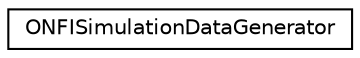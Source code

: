 digraph "Graphical Class Hierarchy"
{
  edge [fontname="Helvetica",fontsize="10",labelfontname="Helvetica",labelfontsize="10"];
  node [fontname="Helvetica",fontsize="10",shape=record];
  rankdir="LR";
  Node0 [label="ONFISimulationDataGenerator",height=0.2,width=0.4,color="black", fillcolor="white", style="filled",URL="$classONFISimulationDataGenerator.html"];
}
